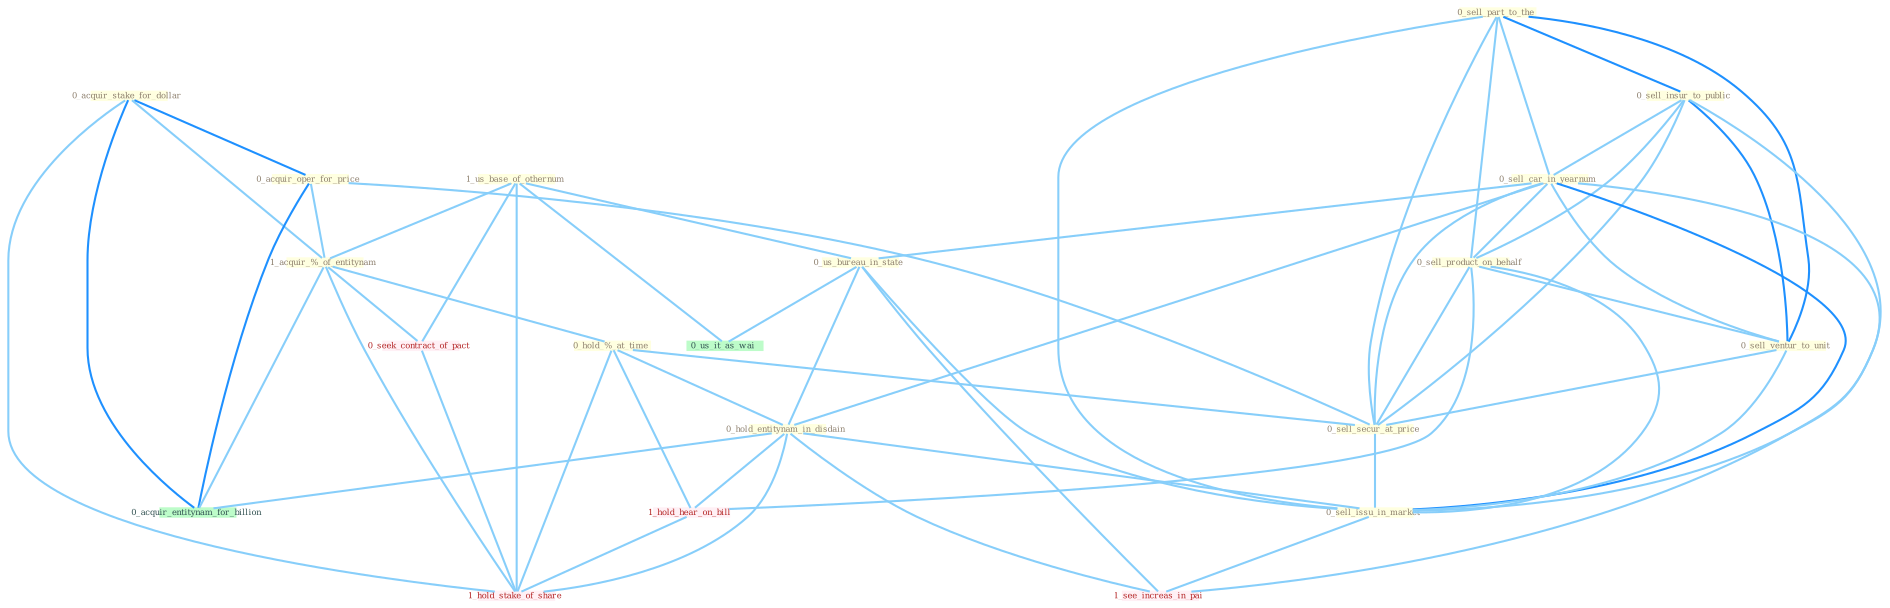 Graph G{ 
    node
    [shape=polygon,style=filled,width=.5,height=.06,color="#BDFCC9",fixedsize=true,fontsize=4,
    fontcolor="#2f4f4f"];
    {node
    [color="#ffffe0", fontcolor="#8b7d6b"] "0_acquir_stake_for_dollar " "1_us_base_of_othernum " "0_sell_part_to_the " "0_sell_insur_to_public " "0_sell_car_in_yearnum " "0_us_bureau_in_state " "0_acquir_oper_for_price " "1_acquir_%_of_entitynam " "0_sell_product_on_behalf " "0_hold_%_at_time " "0_hold_entitynam_in_disdain " "0_sell_ventur_to_unit " "0_sell_secur_at_price " "0_sell_issu_in_market "}
{node [color="#fff0f5", fontcolor="#b22222"] "0_seek_contract_of_pact " "1_see_increas_in_pai " "1_hold_hear_on_bill " "1_hold_stake_of_share "}
edge [color="#B0E2FF"];

	"0_acquir_stake_for_dollar " -- "0_acquir_oper_for_price " [w="2", color="#1e90ff" , len=0.8];
	"0_acquir_stake_for_dollar " -- "1_acquir_%_of_entitynam " [w="1", color="#87cefa" ];
	"0_acquir_stake_for_dollar " -- "0_acquir_entitynam_for_billion " [w="2", color="#1e90ff" , len=0.8];
	"0_acquir_stake_for_dollar " -- "1_hold_stake_of_share " [w="1", color="#87cefa" ];
	"1_us_base_of_othernum " -- "0_us_bureau_in_state " [w="1", color="#87cefa" ];
	"1_us_base_of_othernum " -- "1_acquir_%_of_entitynam " [w="1", color="#87cefa" ];
	"1_us_base_of_othernum " -- "0_seek_contract_of_pact " [w="1", color="#87cefa" ];
	"1_us_base_of_othernum " -- "0_us_it_as_wai " [w="1", color="#87cefa" ];
	"1_us_base_of_othernum " -- "1_hold_stake_of_share " [w="1", color="#87cefa" ];
	"0_sell_part_to_the " -- "0_sell_insur_to_public " [w="2", color="#1e90ff" , len=0.8];
	"0_sell_part_to_the " -- "0_sell_car_in_yearnum " [w="1", color="#87cefa" ];
	"0_sell_part_to_the " -- "0_sell_product_on_behalf " [w="1", color="#87cefa" ];
	"0_sell_part_to_the " -- "0_sell_ventur_to_unit " [w="2", color="#1e90ff" , len=0.8];
	"0_sell_part_to_the " -- "0_sell_secur_at_price " [w="1", color="#87cefa" ];
	"0_sell_part_to_the " -- "0_sell_issu_in_market " [w="1", color="#87cefa" ];
	"0_sell_insur_to_public " -- "0_sell_car_in_yearnum " [w="1", color="#87cefa" ];
	"0_sell_insur_to_public " -- "0_sell_product_on_behalf " [w="1", color="#87cefa" ];
	"0_sell_insur_to_public " -- "0_sell_ventur_to_unit " [w="2", color="#1e90ff" , len=0.8];
	"0_sell_insur_to_public " -- "0_sell_secur_at_price " [w="1", color="#87cefa" ];
	"0_sell_insur_to_public " -- "0_sell_issu_in_market " [w="1", color="#87cefa" ];
	"0_sell_car_in_yearnum " -- "0_us_bureau_in_state " [w="1", color="#87cefa" ];
	"0_sell_car_in_yearnum " -- "0_sell_product_on_behalf " [w="1", color="#87cefa" ];
	"0_sell_car_in_yearnum " -- "0_hold_entitynam_in_disdain " [w="1", color="#87cefa" ];
	"0_sell_car_in_yearnum " -- "0_sell_ventur_to_unit " [w="1", color="#87cefa" ];
	"0_sell_car_in_yearnum " -- "0_sell_secur_at_price " [w="1", color="#87cefa" ];
	"0_sell_car_in_yearnum " -- "0_sell_issu_in_market " [w="2", color="#1e90ff" , len=0.8];
	"0_sell_car_in_yearnum " -- "1_see_increas_in_pai " [w="1", color="#87cefa" ];
	"0_us_bureau_in_state " -- "0_hold_entitynam_in_disdain " [w="1", color="#87cefa" ];
	"0_us_bureau_in_state " -- "0_sell_issu_in_market " [w="1", color="#87cefa" ];
	"0_us_bureau_in_state " -- "0_us_it_as_wai " [w="1", color="#87cefa" ];
	"0_us_bureau_in_state " -- "1_see_increas_in_pai " [w="1", color="#87cefa" ];
	"0_acquir_oper_for_price " -- "1_acquir_%_of_entitynam " [w="1", color="#87cefa" ];
	"0_acquir_oper_for_price " -- "0_sell_secur_at_price " [w="1", color="#87cefa" ];
	"0_acquir_oper_for_price " -- "0_acquir_entitynam_for_billion " [w="2", color="#1e90ff" , len=0.8];
	"1_acquir_%_of_entitynam " -- "0_hold_%_at_time " [w="1", color="#87cefa" ];
	"1_acquir_%_of_entitynam " -- "0_seek_contract_of_pact " [w="1", color="#87cefa" ];
	"1_acquir_%_of_entitynam " -- "0_acquir_entitynam_for_billion " [w="1", color="#87cefa" ];
	"1_acquir_%_of_entitynam " -- "1_hold_stake_of_share " [w="1", color="#87cefa" ];
	"0_sell_product_on_behalf " -- "0_sell_ventur_to_unit " [w="1", color="#87cefa" ];
	"0_sell_product_on_behalf " -- "0_sell_secur_at_price " [w="1", color="#87cefa" ];
	"0_sell_product_on_behalf " -- "0_sell_issu_in_market " [w="1", color="#87cefa" ];
	"0_sell_product_on_behalf " -- "1_hold_hear_on_bill " [w="1", color="#87cefa" ];
	"0_hold_%_at_time " -- "0_hold_entitynam_in_disdain " [w="1", color="#87cefa" ];
	"0_hold_%_at_time " -- "0_sell_secur_at_price " [w="1", color="#87cefa" ];
	"0_hold_%_at_time " -- "1_hold_hear_on_bill " [w="1", color="#87cefa" ];
	"0_hold_%_at_time " -- "1_hold_stake_of_share " [w="1", color="#87cefa" ];
	"0_hold_entitynam_in_disdain " -- "0_sell_issu_in_market " [w="1", color="#87cefa" ];
	"0_hold_entitynam_in_disdain " -- "0_acquir_entitynam_for_billion " [w="1", color="#87cefa" ];
	"0_hold_entitynam_in_disdain " -- "1_see_increas_in_pai " [w="1", color="#87cefa" ];
	"0_hold_entitynam_in_disdain " -- "1_hold_hear_on_bill " [w="1", color="#87cefa" ];
	"0_hold_entitynam_in_disdain " -- "1_hold_stake_of_share " [w="1", color="#87cefa" ];
	"0_sell_ventur_to_unit " -- "0_sell_secur_at_price " [w="1", color="#87cefa" ];
	"0_sell_ventur_to_unit " -- "0_sell_issu_in_market " [w="1", color="#87cefa" ];
	"0_sell_secur_at_price " -- "0_sell_issu_in_market " [w="1", color="#87cefa" ];
	"0_sell_issu_in_market " -- "1_see_increas_in_pai " [w="1", color="#87cefa" ];
	"0_seek_contract_of_pact " -- "1_hold_stake_of_share " [w="1", color="#87cefa" ];
	"1_hold_hear_on_bill " -- "1_hold_stake_of_share " [w="1", color="#87cefa" ];
}